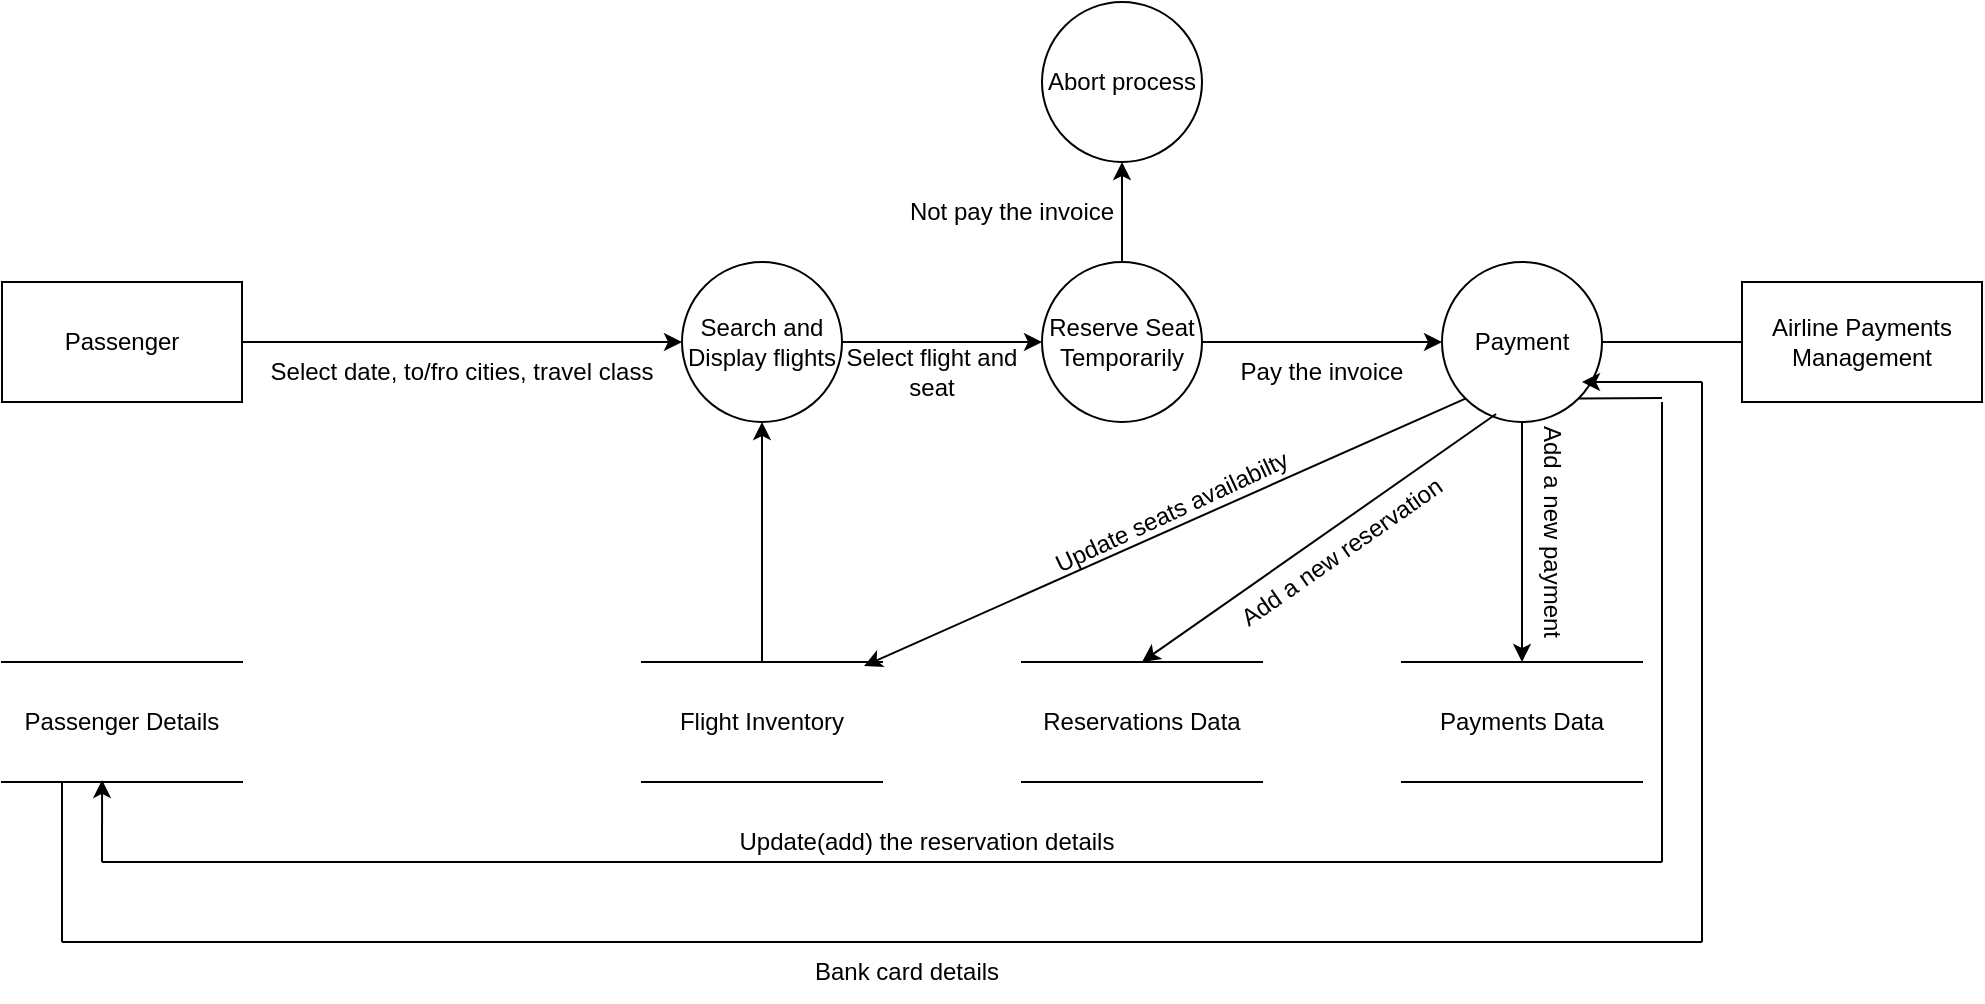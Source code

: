 <mxfile version="26.2.14">
  <diagram name="Page-1" id="cP5RKnjC5FtJN-tmcom_">
    <mxGraphModel dx="872" dy="534" grid="1" gridSize="10" guides="1" tooltips="1" connect="1" arrows="1" fold="1" page="1" pageScale="1" pageWidth="850" pageHeight="1100" math="0" shadow="0">
      <root>
        <mxCell id="0" />
        <mxCell id="1" parent="0" />
        <mxCell id="eoJndW0XayTcd-Umclps-1" value="Passenger" style="rounded=0;whiteSpace=wrap;html=1;" parent="1" vertex="1">
          <mxGeometry x="310" y="270" width="120" height="60" as="geometry" />
        </mxCell>
        <mxCell id="eoJndW0XayTcd-Umclps-2" value="" style="endArrow=classic;html=1;rounded=0;exitX=1;exitY=0.5;exitDx=0;exitDy=0;" parent="1" source="eoJndW0XayTcd-Umclps-1" edge="1">
          <mxGeometry width="50" height="50" relative="1" as="geometry">
            <mxPoint x="730" y="360" as="sourcePoint" />
            <mxPoint x="650" y="300" as="targetPoint" />
          </mxGeometry>
        </mxCell>
        <mxCell id="eoJndW0XayTcd-Umclps-3" value="Select date, to/fro cities, travel class" style="text;html=1;align=center;verticalAlign=middle;whiteSpace=wrap;rounded=0;" parent="1" vertex="1">
          <mxGeometry x="440" y="300" width="200" height="30" as="geometry" />
        </mxCell>
        <mxCell id="eoJndW0XayTcd-Umclps-4" value="Search and Display flights" style="ellipse;whiteSpace=wrap;html=1;aspect=fixed;" parent="1" vertex="1">
          <mxGeometry x="650" y="260" width="80" height="80" as="geometry" />
        </mxCell>
        <mxCell id="eoJndW0XayTcd-Umclps-5" value="" style="endArrow=classic;html=1;rounded=0;exitX=1;exitY=0.5;exitDx=0;exitDy=0;" parent="1" source="eoJndW0XayTcd-Umclps-4" edge="1">
          <mxGeometry width="50" height="50" relative="1" as="geometry">
            <mxPoint x="730" y="360" as="sourcePoint" />
            <mxPoint x="830" y="300" as="targetPoint" />
          </mxGeometry>
        </mxCell>
        <mxCell id="eoJndW0XayTcd-Umclps-6" value="Select flight and seat" style="text;html=1;align=center;verticalAlign=middle;whiteSpace=wrap;rounded=0;" parent="1" vertex="1">
          <mxGeometry x="725" y="300" width="100" height="30" as="geometry" />
        </mxCell>
        <mxCell id="eoJndW0XayTcd-Umclps-7" value="Reserve Seat Temporarily" style="ellipse;whiteSpace=wrap;html=1;aspect=fixed;" parent="1" vertex="1">
          <mxGeometry x="830" y="260" width="80" height="80" as="geometry" />
        </mxCell>
        <mxCell id="eoJndW0XayTcd-Umclps-8" value="" style="endArrow=classic;html=1;rounded=0;exitX=1;exitY=0.5;exitDx=0;exitDy=0;" parent="1" source="eoJndW0XayTcd-Umclps-7" edge="1">
          <mxGeometry width="50" height="50" relative="1" as="geometry">
            <mxPoint x="730" y="360" as="sourcePoint" />
            <mxPoint x="1030" y="300" as="targetPoint" />
          </mxGeometry>
        </mxCell>
        <mxCell id="eoJndW0XayTcd-Umclps-9" value="Pay the invoice" style="text;html=1;align=center;verticalAlign=middle;whiteSpace=wrap;rounded=0;" parent="1" vertex="1">
          <mxGeometry x="920" y="300" width="100" height="30" as="geometry" />
        </mxCell>
        <mxCell id="eoJndW0XayTcd-Umclps-10" value="Payment" style="ellipse;whiteSpace=wrap;html=1;aspect=fixed;" parent="1" vertex="1">
          <mxGeometry x="1030" y="260" width="80" height="80" as="geometry" />
        </mxCell>
        <mxCell id="eoJndW0XayTcd-Umclps-11" value="" style="endArrow=classic;html=1;rounded=0;exitX=0.5;exitY=0;exitDx=0;exitDy=0;" parent="1" source="eoJndW0XayTcd-Umclps-7" edge="1">
          <mxGeometry width="50" height="50" relative="1" as="geometry">
            <mxPoint x="730" y="360" as="sourcePoint" />
            <mxPoint x="870" y="210" as="targetPoint" />
          </mxGeometry>
        </mxCell>
        <mxCell id="eoJndW0XayTcd-Umclps-12" value="Not pay the invoice" style="text;html=1;align=center;verticalAlign=middle;whiteSpace=wrap;rounded=0;" parent="1" vertex="1">
          <mxGeometry x="760" y="220" width="110" height="30" as="geometry" />
        </mxCell>
        <mxCell id="eoJndW0XayTcd-Umclps-13" value="Abort process" style="ellipse;whiteSpace=wrap;html=1;aspect=fixed;" parent="1" vertex="1">
          <mxGeometry x="830" y="130" width="80" height="80" as="geometry" />
        </mxCell>
        <mxCell id="eoJndW0XayTcd-Umclps-14" value="Passenger Details" style="shape=partialRectangle;whiteSpace=wrap;html=1;left=0;right=0;fillColor=none;" parent="1" vertex="1">
          <mxGeometry x="310" y="460" width="120" height="60" as="geometry" />
        </mxCell>
        <mxCell id="eoJndW0XayTcd-Umclps-15" value="Flight Inventory" style="shape=partialRectangle;whiteSpace=wrap;html=1;left=0;right=0;fillColor=none;" parent="1" vertex="1">
          <mxGeometry x="630" y="460" width="120" height="60" as="geometry" />
        </mxCell>
        <mxCell id="eoJndW0XayTcd-Umclps-16" value="Reservations Data" style="shape=partialRectangle;whiteSpace=wrap;html=1;left=0;right=0;fillColor=none;" parent="1" vertex="1">
          <mxGeometry x="820" y="460" width="120" height="60" as="geometry" />
        </mxCell>
        <mxCell id="eoJndW0XayTcd-Umclps-17" value="Payments Data" style="shape=partialRectangle;whiteSpace=wrap;html=1;left=0;right=0;fillColor=none;" parent="1" vertex="1">
          <mxGeometry x="1010" y="460" width="120" height="60" as="geometry" />
        </mxCell>
        <mxCell id="eoJndW0XayTcd-Umclps-18" value="" style="endArrow=classic;html=1;rounded=0;exitX=0.5;exitY=0;exitDx=0;exitDy=0;entryX=0.5;entryY=1;entryDx=0;entryDy=0;" parent="1" source="eoJndW0XayTcd-Umclps-15" target="eoJndW0XayTcd-Umclps-4" edge="1">
          <mxGeometry width="50" height="50" relative="1" as="geometry">
            <mxPoint x="700" y="390" as="sourcePoint" />
            <mxPoint x="750" y="340" as="targetPoint" />
          </mxGeometry>
        </mxCell>
        <mxCell id="eoJndW0XayTcd-Umclps-20" value="" style="endArrow=classic;html=1;rounded=0;exitX=0.5;exitY=1;exitDx=0;exitDy=0;entryX=0.5;entryY=0;entryDx=0;entryDy=0;" parent="1" source="eoJndW0XayTcd-Umclps-10" target="eoJndW0XayTcd-Umclps-17" edge="1">
          <mxGeometry width="50" height="50" relative="1" as="geometry">
            <mxPoint x="700" y="390" as="sourcePoint" />
            <mxPoint x="750" y="340" as="targetPoint" />
          </mxGeometry>
        </mxCell>
        <mxCell id="eoJndW0XayTcd-Umclps-22" value="" style="endArrow=none;html=1;rounded=0;exitX=1;exitY=1;exitDx=0;exitDy=0;" parent="1" source="eoJndW0XayTcd-Umclps-10" edge="1">
          <mxGeometry width="50" height="50" relative="1" as="geometry">
            <mxPoint x="700" y="390" as="sourcePoint" />
            <mxPoint x="1140" y="328" as="targetPoint" />
          </mxGeometry>
        </mxCell>
        <mxCell id="eoJndW0XayTcd-Umclps-23" value="" style="endArrow=none;html=1;rounded=0;" parent="1" edge="1">
          <mxGeometry width="50" height="50" relative="1" as="geometry">
            <mxPoint x="1140" y="560" as="sourcePoint" />
            <mxPoint x="780" y="560" as="targetPoint" />
          </mxGeometry>
        </mxCell>
        <mxCell id="eoJndW0XayTcd-Umclps-24" value="" style="endArrow=none;html=1;rounded=0;" parent="1" edge="1">
          <mxGeometry width="50" height="50" relative="1" as="geometry">
            <mxPoint x="360" y="560" as="sourcePoint" />
            <mxPoint x="780" y="560" as="targetPoint" />
          </mxGeometry>
        </mxCell>
        <mxCell id="eoJndW0XayTcd-Umclps-25" value="" style="endArrow=classic;html=1;rounded=0;entryX=0.417;entryY=0.983;entryDx=0;entryDy=0;entryPerimeter=0;" parent="1" target="eoJndW0XayTcd-Umclps-14" edge="1">
          <mxGeometry width="50" height="50" relative="1" as="geometry">
            <mxPoint x="360" y="560" as="sourcePoint" />
            <mxPoint x="750" y="340" as="targetPoint" />
          </mxGeometry>
        </mxCell>
        <mxCell id="eoJndW0XayTcd-Umclps-26" value="" style="endArrow=none;html=1;rounded=0;" parent="1" edge="1">
          <mxGeometry width="50" height="50" relative="1" as="geometry">
            <mxPoint x="1140" y="560" as="sourcePoint" />
            <mxPoint x="1140" y="330" as="targetPoint" />
          </mxGeometry>
        </mxCell>
        <mxCell id="eoJndW0XayTcd-Umclps-27" value="" style="endArrow=classic;html=1;rounded=0;exitX=0.338;exitY=0.95;exitDx=0;exitDy=0;entryX=0.5;entryY=0;entryDx=0;entryDy=0;exitPerimeter=0;" parent="1" source="eoJndW0XayTcd-Umclps-10" target="eoJndW0XayTcd-Umclps-16" edge="1">
          <mxGeometry width="50" height="50" relative="1" as="geometry">
            <mxPoint x="700" y="390" as="sourcePoint" />
            <mxPoint x="750" y="340" as="targetPoint" />
          </mxGeometry>
        </mxCell>
        <mxCell id="eoJndW0XayTcd-Umclps-28" value="" style="endArrow=classic;html=1;rounded=0;exitX=0;exitY=1;exitDx=0;exitDy=0;entryX=0.925;entryY=0.033;entryDx=0;entryDy=0;entryPerimeter=0;" parent="1" source="eoJndW0XayTcd-Umclps-10" target="eoJndW0XayTcd-Umclps-15" edge="1">
          <mxGeometry width="50" height="50" relative="1" as="geometry">
            <mxPoint x="700" y="390" as="sourcePoint" />
            <mxPoint x="750" y="340" as="targetPoint" />
          </mxGeometry>
        </mxCell>
        <mxCell id="eoJndW0XayTcd-Umclps-29" value="Update seats availabilty" style="text;html=1;align=center;verticalAlign=middle;whiteSpace=wrap;rounded=0;rotation=-25;" parent="1" vertex="1">
          <mxGeometry x="830" y="370" width="130" height="30" as="geometry" />
        </mxCell>
        <mxCell id="eoJndW0XayTcd-Umclps-30" value="Update(add) the reservation details" style="text;html=1;align=center;verticalAlign=middle;whiteSpace=wrap;rounded=0;rotation=0;" parent="1" vertex="1">
          <mxGeometry x="675" y="535" width="195" height="30" as="geometry" />
        </mxCell>
        <mxCell id="eoJndW0XayTcd-Umclps-31" value="Add a new payment" style="text;html=1;align=center;verticalAlign=middle;whiteSpace=wrap;rounded=0;rotation=90;" parent="1" vertex="1">
          <mxGeometry x="1030" y="380" width="110" height="30" as="geometry" />
        </mxCell>
        <mxCell id="eoJndW0XayTcd-Umclps-32" value="Add a new reservation" style="text;html=1;align=center;verticalAlign=middle;whiteSpace=wrap;rounded=0;rotation=-35;" parent="1" vertex="1">
          <mxGeometry x="910" y="390" width="140" height="30" as="geometry" />
        </mxCell>
        <mxCell id="eoJndW0XayTcd-Umclps-33" value="" style="endArrow=none;html=1;rounded=0;exitX=0.25;exitY=1;exitDx=0;exitDy=0;" parent="1" source="eoJndW0XayTcd-Umclps-14" edge="1">
          <mxGeometry width="50" height="50" relative="1" as="geometry">
            <mxPoint x="720" y="380" as="sourcePoint" />
            <mxPoint x="340" y="600" as="targetPoint" />
          </mxGeometry>
        </mxCell>
        <mxCell id="eoJndW0XayTcd-Umclps-34" value="" style="endArrow=none;html=1;rounded=0;" parent="1" edge="1">
          <mxGeometry width="50" height="50" relative="1" as="geometry">
            <mxPoint x="340" y="600" as="sourcePoint" />
            <mxPoint x="1160" y="600" as="targetPoint" />
          </mxGeometry>
        </mxCell>
        <mxCell id="eoJndW0XayTcd-Umclps-35" value="" style="endArrow=none;html=1;rounded=0;" parent="1" edge="1">
          <mxGeometry width="50" height="50" relative="1" as="geometry">
            <mxPoint x="1160" y="600" as="sourcePoint" />
            <mxPoint x="1160" y="320" as="targetPoint" />
          </mxGeometry>
        </mxCell>
        <mxCell id="eoJndW0XayTcd-Umclps-38" value="" style="endArrow=classic;html=1;rounded=0;entryX=0.875;entryY=0.75;entryDx=0;entryDy=0;entryPerimeter=0;" parent="1" target="eoJndW0XayTcd-Umclps-10" edge="1">
          <mxGeometry width="50" height="50" relative="1" as="geometry">
            <mxPoint x="1160" y="320" as="sourcePoint" />
            <mxPoint x="770" y="330" as="targetPoint" />
          </mxGeometry>
        </mxCell>
        <mxCell id="eoJndW0XayTcd-Umclps-39" value="Bank card details" style="text;html=1;align=center;verticalAlign=middle;whiteSpace=wrap;rounded=0;rotation=0;" parent="1" vertex="1">
          <mxGeometry x="675" y="600" width="175" height="30" as="geometry" />
        </mxCell>
        <mxCell id="o3roMG5hUqk4sn4I3ocx-1" value="" style="endArrow=none;html=1;rounded=0;exitX=1;exitY=0.5;exitDx=0;exitDy=0;" edge="1" parent="1" source="eoJndW0XayTcd-Umclps-10">
          <mxGeometry width="50" height="50" relative="1" as="geometry">
            <mxPoint x="800" y="420" as="sourcePoint" />
            <mxPoint x="1180" y="300" as="targetPoint" />
          </mxGeometry>
        </mxCell>
        <mxCell id="o3roMG5hUqk4sn4I3ocx-2" value="Airline Payments Management" style="rounded=0;whiteSpace=wrap;html=1;" vertex="1" parent="1">
          <mxGeometry x="1180" y="270" width="120" height="60" as="geometry" />
        </mxCell>
      </root>
    </mxGraphModel>
  </diagram>
</mxfile>

